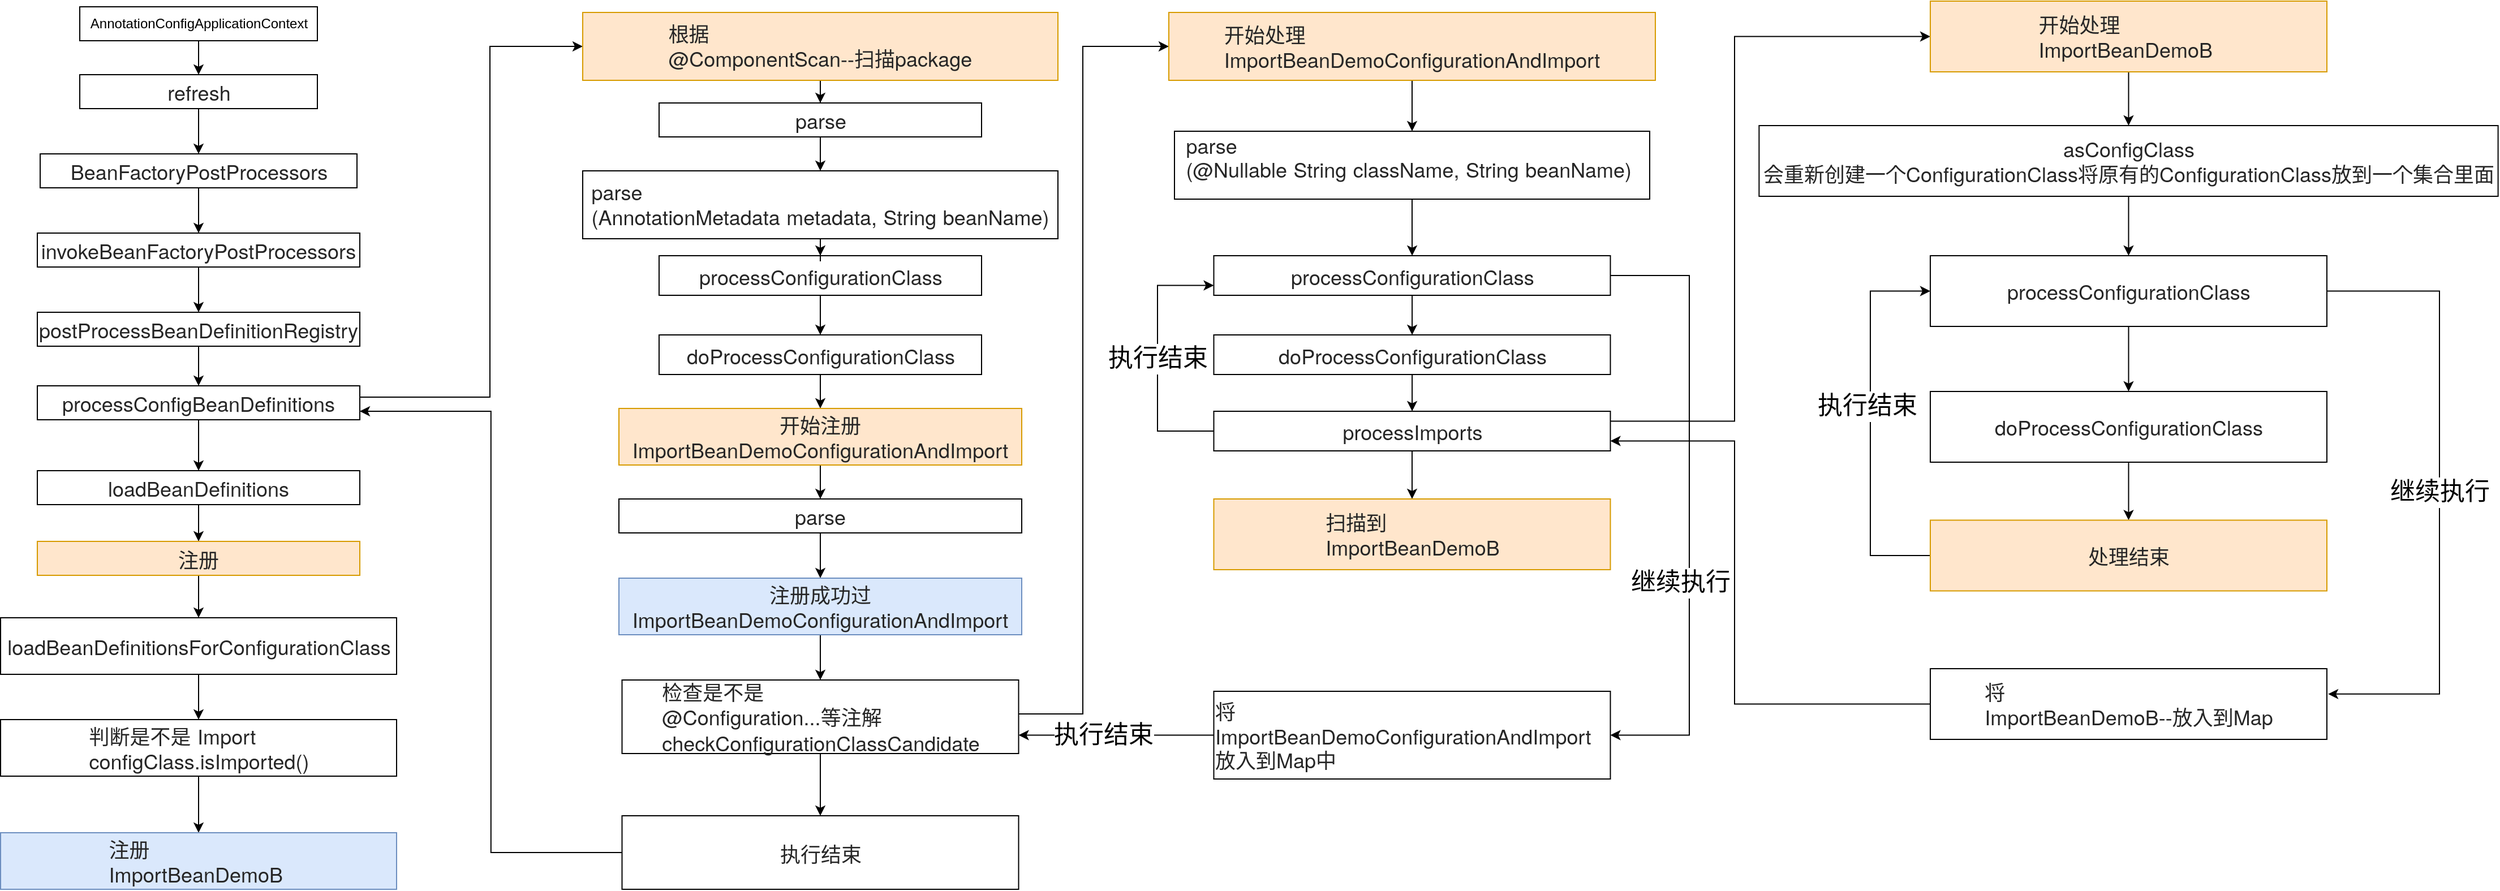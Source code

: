 <mxfile version="13.5.5" type="github" pages="2">
  <diagram id="NggRJDy6IgK9Gf41AUzY" name="第 1 页">
    <mxGraphModel dx="2249" dy="839" grid="1" gridSize="10" guides="1" tooltips="1" connect="1" arrows="1" fold="1" page="1" pageScale="1" pageWidth="827" pageHeight="1169" math="0" shadow="0">
      <root>
        <mxCell id="0" />
        <mxCell id="1" parent="0" />
        <mxCell id="mW9ziefm5mmp3Qnb1ubp-1" value="" style="edgeStyle=orthogonalEdgeStyle;rounded=0;orthogonalLoop=1;jettySize=auto;html=1;" edge="1" parent="1" source="mW9ziefm5mmp3Qnb1ubp-2" target="mW9ziefm5mmp3Qnb1ubp-4">
          <mxGeometry relative="1" as="geometry" />
        </mxCell>
        <mxCell id="mW9ziefm5mmp3Qnb1ubp-2" value="AnnotationConfigApplicationContext" style="rounded=0;whiteSpace=wrap;html=1;" vertex="1" parent="1">
          <mxGeometry x="-62.5" y="295" width="210" height="30" as="geometry" />
        </mxCell>
        <mxCell id="mW9ziefm5mmp3Qnb1ubp-3" value="" style="edgeStyle=orthogonalEdgeStyle;rounded=0;orthogonalLoop=1;jettySize=auto;html=1;" edge="1" parent="1" source="mW9ziefm5mmp3Qnb1ubp-4" target="mW9ziefm5mmp3Qnb1ubp-6">
          <mxGeometry relative="1" as="geometry" />
        </mxCell>
        <mxCell id="mW9ziefm5mmp3Qnb1ubp-4" value="&lt;span style=&quot;color: rgb(38 , 38 , 38) ; font-family: &amp;#34;source sans pro&amp;#34; , &amp;#34;helvetica neue&amp;#34; , &amp;#34;arial&amp;#34; , sans-serif ; font-size: 18px ; text-align: left ; word-spacing: 0.7px ; background-color: rgb(255 , 255 , 255)&quot;&gt;refresh&lt;/span&gt;" style="rounded=0;whiteSpace=wrap;html=1;" vertex="1" parent="1">
          <mxGeometry x="-62.5" y="355" width="210" height="30" as="geometry" />
        </mxCell>
        <mxCell id="mW9ziefm5mmp3Qnb1ubp-5" value="" style="edgeStyle=orthogonalEdgeStyle;rounded=0;orthogonalLoop=1;jettySize=auto;html=1;" edge="1" parent="1" source="mW9ziefm5mmp3Qnb1ubp-6" target="mW9ziefm5mmp3Qnb1ubp-8">
          <mxGeometry relative="1" as="geometry" />
        </mxCell>
        <mxCell id="mW9ziefm5mmp3Qnb1ubp-6" value="&lt;div style=&quot;text-align: left&quot;&gt;&lt;font color=&quot;#262626&quot; face=&quot;source sans pro, helvetica neue, arial, sans-serif&quot;&gt;&lt;span style=&quot;font-size: 18px ; word-spacing: 0.7px&quot;&gt;BeanFactoryPostProcessors&lt;/span&gt;&lt;/font&gt;&lt;br&gt;&lt;/div&gt;" style="rounded=0;whiteSpace=wrap;html=1;" vertex="1" parent="1">
          <mxGeometry x="-97.5" y="425" width="280" height="30" as="geometry" />
        </mxCell>
        <mxCell id="mW9ziefm5mmp3Qnb1ubp-7" value="" style="edgeStyle=orthogonalEdgeStyle;rounded=0;orthogonalLoop=1;jettySize=auto;html=1;" edge="1" parent="1" source="mW9ziefm5mmp3Qnb1ubp-8" target="mW9ziefm5mmp3Qnb1ubp-10">
          <mxGeometry relative="1" as="geometry" />
        </mxCell>
        <mxCell id="mW9ziefm5mmp3Qnb1ubp-8" value="&lt;div style=&quot;text-align: left&quot;&gt;&lt;font color=&quot;#262626&quot; face=&quot;source sans pro, helvetica neue, arial, sans-serif&quot;&gt;&lt;span style=&quot;font-size: 18px ; word-spacing: 0.7px&quot;&gt;invokeBeanFactoryPostProcessors&lt;/span&gt;&lt;/font&gt;&lt;br&gt;&lt;/div&gt;" style="rounded=0;whiteSpace=wrap;html=1;" vertex="1" parent="1">
          <mxGeometry x="-100" y="495" width="285" height="30" as="geometry" />
        </mxCell>
        <mxCell id="mW9ziefm5mmp3Qnb1ubp-9" value="" style="edgeStyle=orthogonalEdgeStyle;rounded=0;orthogonalLoop=1;jettySize=auto;html=1;" edge="1" parent="1" source="mW9ziefm5mmp3Qnb1ubp-10" target="mW9ziefm5mmp3Qnb1ubp-13">
          <mxGeometry relative="1" as="geometry" />
        </mxCell>
        <mxCell id="mW9ziefm5mmp3Qnb1ubp-10" value="&lt;div style=&quot;text-align: left&quot;&gt;&lt;font color=&quot;#262626&quot; face=&quot;source sans pro, helvetica neue, arial, sans-serif&quot;&gt;&lt;span style=&quot;font-size: 18px ; word-spacing: 0.7px&quot;&gt;postProcessBeanDefinitionRegistry&lt;/span&gt;&lt;/font&gt;&lt;br&gt;&lt;/div&gt;" style="rounded=0;whiteSpace=wrap;html=1;" vertex="1" parent="1">
          <mxGeometry x="-100" y="565" width="285" height="30" as="geometry" />
        </mxCell>
        <mxCell id="mW9ziefm5mmp3Qnb1ubp-11" style="edgeStyle=orthogonalEdgeStyle;rounded=0;orthogonalLoop=1;jettySize=auto;html=1;entryX=0;entryY=0.5;entryDx=0;entryDy=0;fontSize=22;exitX=1;exitY=0.25;exitDx=0;exitDy=0;" edge="1" parent="1" source="mW9ziefm5mmp3Qnb1ubp-13" target="mW9ziefm5mmp3Qnb1ubp-75">
          <mxGeometry relative="1" as="geometry">
            <Array as="points">
              <mxPoint x="185" y="640" />
              <mxPoint x="300" y="640" />
              <mxPoint x="300" y="330" />
            </Array>
            <mxPoint x="250" y="620" as="sourcePoint" />
          </mxGeometry>
        </mxCell>
        <mxCell id="mW9ziefm5mmp3Qnb1ubp-12" value="" style="edgeStyle=orthogonalEdgeStyle;rounded=0;orthogonalLoop=1;jettySize=auto;html=1;fontSize=22;" edge="1" parent="1" source="mW9ziefm5mmp3Qnb1ubp-13" target="mW9ziefm5mmp3Qnb1ubp-15">
          <mxGeometry relative="1" as="geometry" />
        </mxCell>
        <mxCell id="mW9ziefm5mmp3Qnb1ubp-13" value="&lt;div style=&quot;text-align: left&quot;&gt;&lt;font color=&quot;#262626&quot; face=&quot;source sans pro, helvetica neue, arial, sans-serif&quot;&gt;&lt;span style=&quot;font-size: 18px ; word-spacing: 0.7px&quot;&gt;processConfigBeanDefinitions&lt;/span&gt;&lt;/font&gt;&lt;br&gt;&lt;/div&gt;" style="rounded=0;whiteSpace=wrap;html=1;" vertex="1" parent="1">
          <mxGeometry x="-100" y="630" width="285" height="30" as="geometry" />
        </mxCell>
        <mxCell id="mW9ziefm5mmp3Qnb1ubp-14" value="" style="edgeStyle=orthogonalEdgeStyle;rounded=0;orthogonalLoop=1;jettySize=auto;html=1;fontSize=22;" edge="1" parent="1" source="mW9ziefm5mmp3Qnb1ubp-15" target="mW9ziefm5mmp3Qnb1ubp-17">
          <mxGeometry relative="1" as="geometry" />
        </mxCell>
        <mxCell id="mW9ziefm5mmp3Qnb1ubp-15" value="&lt;div style=&quot;text-align: left&quot;&gt;&lt;font color=&quot;#262626&quot; face=&quot;source sans pro, helvetica neue, arial, sans-serif&quot;&gt;&lt;span style=&quot;font-size: 18px ; word-spacing: 0.7px&quot;&gt;loadBeanDefinitions&lt;/span&gt;&lt;/font&gt;&lt;br&gt;&lt;/div&gt;" style="rounded=0;whiteSpace=wrap;html=1;" vertex="1" parent="1">
          <mxGeometry x="-100" y="705" width="285" height="30" as="geometry" />
        </mxCell>
        <mxCell id="mW9ziefm5mmp3Qnb1ubp-16" value="" style="edgeStyle=orthogonalEdgeStyle;rounded=0;orthogonalLoop=1;jettySize=auto;html=1;fontSize=22;" edge="1" parent="1" source="mW9ziefm5mmp3Qnb1ubp-17" target="mW9ziefm5mmp3Qnb1ubp-19">
          <mxGeometry relative="1" as="geometry" />
        </mxCell>
        <mxCell id="mW9ziefm5mmp3Qnb1ubp-17" value="&lt;div style=&quot;text-align: left&quot;&gt;&lt;font color=&quot;#262626&quot; face=&quot;source sans pro, helvetica neue, arial, sans-serif&quot;&gt;&lt;span style=&quot;font-size: 18px ; word-spacing: 0.7px&quot;&gt;注册&lt;/span&gt;&lt;/font&gt;&lt;/div&gt;" style="rounded=0;whiteSpace=wrap;html=1;fillColor=#ffe6cc;strokeColor=#d79b00;" vertex="1" parent="1">
          <mxGeometry x="-100" y="767.5" width="285" height="30" as="geometry" />
        </mxCell>
        <mxCell id="mW9ziefm5mmp3Qnb1ubp-18" value="" style="edgeStyle=orthogonalEdgeStyle;rounded=0;orthogonalLoop=1;jettySize=auto;html=1;fontSize=22;" edge="1" parent="1" source="mW9ziefm5mmp3Qnb1ubp-19" target="mW9ziefm5mmp3Qnb1ubp-21">
          <mxGeometry relative="1" as="geometry" />
        </mxCell>
        <mxCell id="mW9ziefm5mmp3Qnb1ubp-19" value="&lt;div style=&quot;text-align: left&quot;&gt;&lt;font color=&quot;#262626&quot; face=&quot;source sans pro, helvetica neue, arial, sans-serif&quot;&gt;&lt;span style=&quot;font-size: 18px ; word-spacing: 0.7px&quot;&gt;loadBeanDefinitionsForConfigurationClass&lt;/span&gt;&lt;/font&gt;&lt;br&gt;&lt;/div&gt;" style="rounded=0;whiteSpace=wrap;html=1;" vertex="1" parent="1">
          <mxGeometry x="-132.5" y="835" width="350" height="50" as="geometry" />
        </mxCell>
        <mxCell id="mW9ziefm5mmp3Qnb1ubp-20" value="" style="edgeStyle=orthogonalEdgeStyle;rounded=0;orthogonalLoop=1;jettySize=auto;html=1;fontSize=22;" edge="1" parent="1" source="mW9ziefm5mmp3Qnb1ubp-21" target="mW9ziefm5mmp3Qnb1ubp-22">
          <mxGeometry relative="1" as="geometry" />
        </mxCell>
        <mxCell id="mW9ziefm5mmp3Qnb1ubp-21" value="&lt;div style=&quot;text-align: left&quot;&gt;&lt;font color=&quot;#262626&quot; face=&quot;source sans pro, helvetica neue, arial, sans-serif&quot;&gt;&lt;span style=&quot;font-size: 18px ; word-spacing: 0.7px&quot;&gt;判断是不是 Import&lt;/span&gt;&lt;/font&gt;&lt;/div&gt;&lt;div style=&quot;text-align: left&quot;&gt;&lt;font color=&quot;#262626&quot; face=&quot;source sans pro, helvetica neue, arial, sans-serif&quot;&gt;&lt;span style=&quot;font-size: 18px ; word-spacing: 0.7px&quot;&gt;configClass.isImported()&lt;/span&gt;&lt;/font&gt;&lt;br&gt;&lt;/div&gt;" style="rounded=0;whiteSpace=wrap;html=1;" vertex="1" parent="1">
          <mxGeometry x="-132.5" y="925" width="350" height="50" as="geometry" />
        </mxCell>
        <mxCell id="mW9ziefm5mmp3Qnb1ubp-22" value="&lt;div style=&quot;text-align: left&quot;&gt;&lt;font color=&quot;#262626&quot; face=&quot;source sans pro, helvetica neue, arial, sans-serif&quot;&gt;&lt;span style=&quot;font-size: 18px ; word-spacing: 0.7px&quot;&gt;注册&lt;br&gt;&lt;/span&gt;&lt;/font&gt;&lt;span style=&quot;color: rgb(38 , 38 , 38) ; font-family: &amp;#34;source sans pro&amp;#34; , &amp;#34;helvetica neue&amp;#34; , &amp;#34;arial&amp;#34; , sans-serif ; font-size: 18px ; word-spacing: 0.7px&quot;&gt;ImportBeanDemoB&lt;/span&gt;&lt;font color=&quot;#262626&quot; face=&quot;source sans pro, helvetica neue, arial, sans-serif&quot;&gt;&lt;span style=&quot;font-size: 18px ; word-spacing: 0.7px&quot;&gt;&amp;nbsp;&lt;/span&gt;&lt;/font&gt;&lt;font color=&quot;#262626&quot; face=&quot;source sans pro, helvetica neue, arial, sans-serif&quot;&gt;&lt;span style=&quot;font-size: 18px ; word-spacing: 0.7px&quot;&gt;&lt;br&gt;&lt;/span&gt;&lt;/font&gt;&lt;/div&gt;" style="rounded=0;whiteSpace=wrap;html=1;fillColor=#dae8fc;strokeColor=#6c8ebf;" vertex="1" parent="1">
          <mxGeometry x="-132.5" y="1025" width="350" height="50" as="geometry" />
        </mxCell>
        <mxCell id="mW9ziefm5mmp3Qnb1ubp-23" style="edgeStyle=orthogonalEdgeStyle;rounded=0;orthogonalLoop=1;jettySize=auto;html=1;fontSize=22;" edge="1" parent="1" source="mW9ziefm5mmp3Qnb1ubp-24" target="mW9ziefm5mmp3Qnb1ubp-73">
          <mxGeometry relative="1" as="geometry" />
        </mxCell>
        <mxCell id="mW9ziefm5mmp3Qnb1ubp-24" value="&lt;div style=&quot;text-align: left&quot;&gt;&lt;font color=&quot;#262626&quot; face=&quot;source sans pro, helvetica neue, arial, sans-serif&quot;&gt;&lt;span style=&quot;font-size: 18px ; word-spacing: 0.7px&quot;&gt;parse&lt;/span&gt;&lt;/font&gt;&lt;br&gt;&lt;/div&gt;" style="rounded=0;whiteSpace=wrap;html=1;" vertex="1" parent="1">
          <mxGeometry x="449.5" y="380" width="285" height="30" as="geometry" />
        </mxCell>
        <mxCell id="mW9ziefm5mmp3Qnb1ubp-25" value="" style="edgeStyle=orthogonalEdgeStyle;rounded=0;orthogonalLoop=1;jettySize=auto;html=1;" edge="1" parent="1" source="mW9ziefm5mmp3Qnb1ubp-26" target="mW9ziefm5mmp3Qnb1ubp-28">
          <mxGeometry relative="1" as="geometry" />
        </mxCell>
        <mxCell id="mW9ziefm5mmp3Qnb1ubp-26" value="&lt;div style=&quot;text-align: left&quot;&gt;&lt;font color=&quot;#262626&quot; face=&quot;source sans pro, helvetica neue, arial, sans-serif&quot;&gt;&lt;span style=&quot;font-size: 18px ; word-spacing: 0.7px&quot;&gt;processConfigurationClass&lt;/span&gt;&lt;/font&gt;&lt;br&gt;&lt;/div&gt;" style="rounded=0;whiteSpace=wrap;html=1;" vertex="1" parent="1">
          <mxGeometry x="449.5" y="515" width="285" height="35" as="geometry" />
        </mxCell>
        <mxCell id="mW9ziefm5mmp3Qnb1ubp-27" style="edgeStyle=orthogonalEdgeStyle;rounded=0;orthogonalLoop=1;jettySize=auto;html=1;entryX=0.5;entryY=0;entryDx=0;entryDy=0;" edge="1" parent="1" source="mW9ziefm5mmp3Qnb1ubp-28" target="mW9ziefm5mmp3Qnb1ubp-30">
          <mxGeometry relative="1" as="geometry" />
        </mxCell>
        <mxCell id="mW9ziefm5mmp3Qnb1ubp-28" value="&lt;div style=&quot;text-align: left&quot;&gt;&lt;font color=&quot;#262626&quot; face=&quot;source sans pro, helvetica neue, arial, sans-serif&quot;&gt;&lt;span style=&quot;font-size: 18px ; word-spacing: 0.7px&quot;&gt;doProcessConfigurationClass&lt;/span&gt;&lt;/font&gt;&lt;br&gt;&lt;/div&gt;" style="rounded=0;whiteSpace=wrap;html=1;" vertex="1" parent="1">
          <mxGeometry x="449.5" y="585" width="285" height="35" as="geometry" />
        </mxCell>
        <mxCell id="mW9ziefm5mmp3Qnb1ubp-29" value="" style="edgeStyle=orthogonalEdgeStyle;rounded=0;orthogonalLoop=1;jettySize=auto;html=1;" edge="1" parent="1" source="mW9ziefm5mmp3Qnb1ubp-30" target="mW9ziefm5mmp3Qnb1ubp-32">
          <mxGeometry relative="1" as="geometry" />
        </mxCell>
        <mxCell id="mW9ziefm5mmp3Qnb1ubp-30" value="&lt;div&gt;&lt;font color=&quot;#262626&quot; face=&quot;source sans pro, helvetica neue, arial, sans-serif&quot;&gt;&lt;span style=&quot;font-size: 18px ; word-spacing: 0.7px&quot;&gt;开始注册&lt;/span&gt;&lt;br&gt;&lt;span style=&quot;font-size: 18px ; word-spacing: 0.7px&quot;&gt;ImportBeanDemoConfigurationAndImport&lt;/span&gt;&lt;br&gt;&lt;/font&gt;&lt;/div&gt;" style="rounded=0;whiteSpace=wrap;html=1;fillColor=#ffe6cc;strokeColor=#d79b00;align=center;" vertex="1" parent="1">
          <mxGeometry x="414" y="650" width="356" height="50" as="geometry" />
        </mxCell>
        <mxCell id="mW9ziefm5mmp3Qnb1ubp-31" value="" style="edgeStyle=orthogonalEdgeStyle;rounded=0;orthogonalLoop=1;jettySize=auto;html=1;" edge="1" parent="1" source="mW9ziefm5mmp3Qnb1ubp-32" target="mW9ziefm5mmp3Qnb1ubp-34">
          <mxGeometry relative="1" as="geometry" />
        </mxCell>
        <mxCell id="mW9ziefm5mmp3Qnb1ubp-32" value="&lt;div&gt;&lt;span style=&quot;font-size: 18px ; word-spacing: 0.7px ; color: rgb(38 , 38 , 38) ; font-family: &amp;#34;source sans pro&amp;#34; , &amp;#34;helvetica neue&amp;#34; , &amp;#34;arial&amp;#34; , sans-serif&quot;&gt;parse&lt;/span&gt;&lt;br&gt;&lt;/div&gt;" style="rounded=0;whiteSpace=wrap;html=1;align=center;" vertex="1" parent="1">
          <mxGeometry x="414" y="730" width="356" height="30" as="geometry" />
        </mxCell>
        <mxCell id="mW9ziefm5mmp3Qnb1ubp-33" value="" style="edgeStyle=orthogonalEdgeStyle;rounded=0;orthogonalLoop=1;jettySize=auto;html=1;entryX=0.5;entryY=0;entryDx=0;entryDy=0;" edge="1" parent="1" source="mW9ziefm5mmp3Qnb1ubp-34" target="mW9ziefm5mmp3Qnb1ubp-37">
          <mxGeometry relative="1" as="geometry">
            <mxPoint x="592" y="941" as="targetPoint" />
          </mxGeometry>
        </mxCell>
        <mxCell id="mW9ziefm5mmp3Qnb1ubp-34" value="&lt;div&gt;&lt;span style=&quot;font-size: 18px ; word-spacing: 0.7px ; color: rgb(38 , 38 , 38) ; font-family: &amp;#34;source sans pro&amp;#34; , &amp;#34;helvetica neue&amp;#34; , &amp;#34;arial&amp;#34; , sans-serif&quot;&gt;注册成功过&lt;/span&gt;&lt;span style=&quot;color: rgb(38 , 38 , 38) ; font-family: &amp;#34;source sans pro&amp;#34; , &amp;#34;helvetica neue&amp;#34; , &amp;#34;arial&amp;#34; , sans-serif ; font-size: 18px ; text-align: left ; word-spacing: 0.7px&quot;&gt;ImportBeanDemoConfigurationAndImport&lt;/span&gt;&lt;br&gt;&lt;/div&gt;" style="rounded=0;whiteSpace=wrap;html=1;align=center;fillColor=#dae8fc;strokeColor=#6c8ebf;" vertex="1" parent="1">
          <mxGeometry x="414" y="800" width="356" height="50" as="geometry" />
        </mxCell>
        <mxCell id="mW9ziefm5mmp3Qnb1ubp-35" style="edgeStyle=orthogonalEdgeStyle;rounded=0;orthogonalLoop=1;jettySize=auto;html=1;entryX=0;entryY=0.5;entryDx=0;entryDy=0;" edge="1" parent="1" source="mW9ziefm5mmp3Qnb1ubp-37" target="mW9ziefm5mmp3Qnb1ubp-43">
          <mxGeometry relative="1" as="geometry">
            <Array as="points">
              <mxPoint x="824" y="920" />
              <mxPoint x="824" y="330" />
            </Array>
          </mxGeometry>
        </mxCell>
        <mxCell id="mW9ziefm5mmp3Qnb1ubp-36" value="" style="edgeStyle=orthogonalEdgeStyle;rounded=0;orthogonalLoop=1;jettySize=auto;html=1;fontSize=22;" edge="1" parent="1" source="mW9ziefm5mmp3Qnb1ubp-37" target="mW9ziefm5mmp3Qnb1ubp-39">
          <mxGeometry relative="1" as="geometry" />
        </mxCell>
        <mxCell id="mW9ziefm5mmp3Qnb1ubp-37" value="&lt;div style=&quot;text-align: left&quot;&gt;&lt;div&gt;&lt;font color=&quot;#262626&quot; face=&quot;source sans pro, helvetica neue, arial, sans-serif&quot;&gt;&lt;span style=&quot;font-size: 18px ; word-spacing: 0.7px&quot;&gt;检查是不是&lt;/span&gt;&lt;/font&gt;&lt;/div&gt;&lt;div&gt;&lt;span style=&quot;font-size: 18px ; word-spacing: 0.7px&quot;&gt;&lt;font color=&quot;#262626&quot; face=&quot;source sans pro, helvetica neue, arial, sans-serif&quot;&gt;@Configuration...等注解&lt;/font&gt;&lt;/span&gt;&lt;/div&gt;&lt;/div&gt;&lt;div style=&quot;text-align: left&quot;&gt;&lt;font color=&quot;#262626&quot; face=&quot;source sans pro, helvetica neue, arial, sans-serif&quot;&gt;&lt;span style=&quot;font-size: 18px ; word-spacing: 0.7px&quot;&gt;checkConfigurationClassCandidate&lt;/span&gt;&lt;/font&gt;&lt;/div&gt;" style="rounded=0;whiteSpace=wrap;html=1;" vertex="1" parent="1">
          <mxGeometry x="416.75" y="890" width="350.5" height="65" as="geometry" />
        </mxCell>
        <mxCell id="mW9ziefm5mmp3Qnb1ubp-38" style="edgeStyle=orthogonalEdgeStyle;rounded=0;orthogonalLoop=1;jettySize=auto;html=1;entryX=1;entryY=0.75;entryDx=0;entryDy=0;fontSize=22;" edge="1" parent="1" source="mW9ziefm5mmp3Qnb1ubp-39" target="mW9ziefm5mmp3Qnb1ubp-13">
          <mxGeometry relative="1" as="geometry" />
        </mxCell>
        <mxCell id="mW9ziefm5mmp3Qnb1ubp-39" value="&lt;div style=&quot;text-align: left&quot;&gt;&lt;font color=&quot;#262626&quot; face=&quot;source sans pro, helvetica neue, arial, sans-serif&quot;&gt;&lt;span style=&quot;font-size: 18px ; word-spacing: 0.7px&quot;&gt;执行结束&lt;/span&gt;&lt;/font&gt;&lt;/div&gt;" style="rounded=0;whiteSpace=wrap;html=1;" vertex="1" parent="1">
          <mxGeometry x="416.75" y="1010" width="350.5" height="65" as="geometry" />
        </mxCell>
        <mxCell id="mW9ziefm5mmp3Qnb1ubp-40" value="" style="edgeStyle=orthogonalEdgeStyle;rounded=0;orthogonalLoop=1;jettySize=auto;html=1;" edge="1" parent="1" source="mW9ziefm5mmp3Qnb1ubp-41" target="mW9ziefm5mmp3Qnb1ubp-46">
          <mxGeometry relative="1" as="geometry" />
        </mxCell>
        <mxCell id="mW9ziefm5mmp3Qnb1ubp-41" value="&lt;div style=&quot;text-align: left&quot;&gt;&lt;font color=&quot;#262626&quot; face=&quot;source sans pro, helvetica neue, arial, sans-serif&quot;&gt;&lt;span style=&quot;font-size: 18px ; word-spacing: 0.7px&quot;&gt;parse&lt;br&gt;(@Nullable String className, String beanName)&amp;nbsp;&lt;/span&gt;&lt;br&gt;&lt;/font&gt;&lt;br&gt;&lt;/div&gt;" style="rounded=0;whiteSpace=wrap;html=1;rotation=0;" vertex="1" parent="1">
          <mxGeometry x="905" y="405" width="420" height="60" as="geometry" />
        </mxCell>
        <mxCell id="mW9ziefm5mmp3Qnb1ubp-42" style="edgeStyle=orthogonalEdgeStyle;rounded=0;orthogonalLoop=1;jettySize=auto;html=1;" edge="1" parent="1" source="mW9ziefm5mmp3Qnb1ubp-43" target="mW9ziefm5mmp3Qnb1ubp-41">
          <mxGeometry relative="1" as="geometry" />
        </mxCell>
        <mxCell id="mW9ziefm5mmp3Qnb1ubp-43" value="&lt;div style=&quot;text-align: left&quot;&gt;&lt;span style=&quot;color: rgb(38 , 38 , 38) ; font-family: &amp;#34;source sans pro&amp;#34; , &amp;#34;helvetica neue&amp;#34; , &amp;#34;arial&amp;#34; , sans-serif ; font-size: 18px ; word-spacing: 0.7px&quot;&gt;开始处理&lt;/span&gt;&lt;br style=&quot;color: rgb(38 , 38 , 38) ; font-family: &amp;#34;source sans pro&amp;#34; , &amp;#34;helvetica neue&amp;#34; , &amp;#34;arial&amp;#34; , sans-serif&quot;&gt;&lt;span style=&quot;color: rgb(38 , 38 , 38) ; font-family: &amp;#34;source sans pro&amp;#34; , &amp;#34;helvetica neue&amp;#34; , &amp;#34;arial&amp;#34; , sans-serif ; font-size: 18px ; word-spacing: 0.7px&quot;&gt;ImportBeanDemoConfigurationAndImport&lt;/span&gt;&lt;br&gt;&lt;/div&gt;" style="rounded=0;whiteSpace=wrap;html=1;fillColor=#ffe6cc;strokeColor=#d79b00;" vertex="1" parent="1">
          <mxGeometry x="900" y="300" width="430" height="60" as="geometry" />
        </mxCell>
        <mxCell id="mW9ziefm5mmp3Qnb1ubp-44" value="" style="edgeStyle=orthogonalEdgeStyle;rounded=0;orthogonalLoop=1;jettySize=auto;html=1;" edge="1" parent="1" source="mW9ziefm5mmp3Qnb1ubp-46" target="mW9ziefm5mmp3Qnb1ubp-48">
          <mxGeometry relative="1" as="geometry" />
        </mxCell>
        <mxCell id="mW9ziefm5mmp3Qnb1ubp-45" style="edgeStyle=orthogonalEdgeStyle;rounded=0;orthogonalLoop=1;jettySize=auto;html=1;entryX=1;entryY=0.5;entryDx=0;entryDy=0;fontSize=22;" edge="1" parent="1" source="mW9ziefm5mmp3Qnb1ubp-46" target="mW9ziefm5mmp3Qnb1ubp-58">
          <mxGeometry relative="1" as="geometry">
            <Array as="points">
              <mxPoint x="1360" y="533" />
              <mxPoint x="1360" y="939" />
            </Array>
          </mxGeometry>
        </mxCell>
        <mxCell id="mW9ziefm5mmp3Qnb1ubp-46" value="&lt;div style=&quot;text-align: left&quot;&gt;&lt;font color=&quot;#262626&quot; face=&quot;source sans pro, helvetica neue, arial, sans-serif&quot;&gt;&lt;span style=&quot;font-size: 18px ; word-spacing: 0.7px&quot;&gt;processConfigurationClass&lt;/span&gt;&lt;/font&gt;&lt;br&gt;&lt;/div&gt;" style="rounded=0;whiteSpace=wrap;html=1;" vertex="1" parent="1">
          <mxGeometry x="939.75" y="515" width="350.5" height="35" as="geometry" />
        </mxCell>
        <mxCell id="mW9ziefm5mmp3Qnb1ubp-47" value="" style="edgeStyle=orthogonalEdgeStyle;rounded=0;orthogonalLoop=1;jettySize=auto;html=1;" edge="1" parent="1" source="mW9ziefm5mmp3Qnb1ubp-48" target="mW9ziefm5mmp3Qnb1ubp-51">
          <mxGeometry relative="1" as="geometry" />
        </mxCell>
        <mxCell id="mW9ziefm5mmp3Qnb1ubp-48" value="&lt;div style=&quot;text-align: left&quot;&gt;&lt;font color=&quot;#262626&quot; face=&quot;source sans pro, helvetica neue, arial, sans-serif&quot;&gt;&lt;span style=&quot;font-size: 18px ; word-spacing: 0.7px&quot;&gt;doProcessConfigurationClass&lt;/span&gt;&lt;/font&gt;&lt;br&gt;&lt;/div&gt;" style="rounded=0;whiteSpace=wrap;html=1;" vertex="1" parent="1">
          <mxGeometry x="939.75" y="585" width="350.5" height="35" as="geometry" />
        </mxCell>
        <mxCell id="mW9ziefm5mmp3Qnb1ubp-49" value="" style="edgeStyle=orthogonalEdgeStyle;rounded=0;orthogonalLoop=1;jettySize=auto;html=1;" edge="1" parent="1" source="mW9ziefm5mmp3Qnb1ubp-51" target="mW9ziefm5mmp3Qnb1ubp-55">
          <mxGeometry relative="1" as="geometry" />
        </mxCell>
        <mxCell id="mW9ziefm5mmp3Qnb1ubp-50" value="执行结束" style="edgeStyle=orthogonalEdgeStyle;rounded=0;orthogonalLoop=1;jettySize=auto;html=1;entryX=0;entryY=0.75;entryDx=0;entryDy=0;fontSize=22;" edge="1" parent="1" source="mW9ziefm5mmp3Qnb1ubp-51" target="mW9ziefm5mmp3Qnb1ubp-46">
          <mxGeometry relative="1" as="geometry">
            <Array as="points">
              <mxPoint x="890" y="670" />
              <mxPoint x="890" y="541" />
            </Array>
          </mxGeometry>
        </mxCell>
        <mxCell id="mW9ziefm5mmp3Qnb1ubp-51" value="&lt;div style=&quot;text-align: left&quot;&gt;&lt;font color=&quot;#262626&quot; face=&quot;source sans pro, helvetica neue, arial, sans-serif&quot;&gt;&lt;span style=&quot;font-size: 18px ; word-spacing: 0.7px&quot;&gt;processImports&lt;/span&gt;&lt;/font&gt;&lt;br&gt;&lt;/div&gt;" style="rounded=0;whiteSpace=wrap;html=1;" vertex="1" parent="1">
          <mxGeometry x="939.75" y="652.5" width="350.5" height="35" as="geometry" />
        </mxCell>
        <mxCell id="mW9ziefm5mmp3Qnb1ubp-52" style="edgeStyle=orthogonalEdgeStyle;rounded=0;orthogonalLoop=1;jettySize=auto;html=1;" edge="1" parent="1" source="mW9ziefm5mmp3Qnb1ubp-53" target="mW9ziefm5mmp3Qnb1ubp-63">
          <mxGeometry relative="1" as="geometry" />
        </mxCell>
        <mxCell id="mW9ziefm5mmp3Qnb1ubp-53" value="&lt;div style=&quot;&quot;&gt;&lt;font color=&quot;#262626&quot; face=&quot;source sans pro, helvetica neue, arial, sans-serif&quot;&gt;&lt;span style=&quot;font-size: 18px ; word-spacing: 0.7px&quot;&gt;asConfigClass&lt;br&gt;&lt;/span&gt;&lt;/font&gt;&lt;span style=&quot;color: rgb(38 , 38 , 38) ; font-family: &amp;quot;source sans pro&amp;quot; , &amp;quot;helvetica neue&amp;quot; , &amp;quot;arial&amp;quot; , sans-serif ; font-size: 18px ; word-spacing: 0.7px&quot;&gt;会重新创建一个ConfigurationClass将原有的&lt;/span&gt;&lt;span style=&quot;color: rgb(38 , 38 , 38) ; font-family: &amp;quot;source sans pro&amp;quot; , &amp;quot;helvetica neue&amp;quot; , &amp;quot;arial&amp;quot; , sans-serif ; font-size: 18px ; word-spacing: 0.7px&quot;&gt;ConfigurationClass放到一个集合里面&lt;/span&gt;&lt;/div&gt;" style="rounded=0;whiteSpace=wrap;html=1;align=center;" vertex="1" parent="1">
          <mxGeometry x="1421.68" y="400" width="653.13" height="62.5" as="geometry" />
        </mxCell>
        <mxCell id="mW9ziefm5mmp3Qnb1ubp-54" value="" style="edgeStyle=orthogonalEdgeStyle;rounded=0;orthogonalLoop=1;jettySize=auto;html=1;entryX=0;entryY=0.5;entryDx=0;entryDy=0;exitX=1;exitY=0.25;exitDx=0;exitDy=0;" edge="1" parent="1" source="mW9ziefm5mmp3Qnb1ubp-51" target="mW9ziefm5mmp3Qnb1ubp-60">
          <mxGeometry relative="1" as="geometry">
            <Array as="points">
              <mxPoint x="1400" y="661" />
              <mxPoint x="1400" y="321" />
            </Array>
          </mxGeometry>
        </mxCell>
        <mxCell id="mW9ziefm5mmp3Qnb1ubp-55" value="&lt;div style=&quot;text-align: left&quot;&gt;&lt;font color=&quot;#262626&quot; face=&quot;source sans pro, helvetica neue, arial, sans-serif&quot;&gt;&lt;span style=&quot;font-size: 18px ; word-spacing: 0.7px&quot;&gt;扫描到&lt;/span&gt;&lt;/font&gt;&lt;/div&gt;&lt;div style=&quot;text-align: left&quot;&gt;&lt;font color=&quot;#262626&quot; face=&quot;source sans pro, helvetica neue, arial, sans-serif&quot;&gt;&lt;span style=&quot;font-size: 18px ; word-spacing: 0.7px&quot;&gt;ImportBeanDemoB&lt;/span&gt;&lt;/font&gt;&lt;br&gt;&lt;/div&gt;" style="rounded=0;whiteSpace=wrap;html=1;fillColor=#ffe6cc;strokeColor=#d79b00;" vertex="1" parent="1">
          <mxGeometry x="939.75" y="730" width="350.5" height="62.5" as="geometry" />
        </mxCell>
        <mxCell id="mW9ziefm5mmp3Qnb1ubp-56" style="edgeStyle=orthogonalEdgeStyle;rounded=0;orthogonalLoop=1;jettySize=auto;html=1;entryX=1;entryY=0.75;entryDx=0;entryDy=0;" edge="1" parent="1" source="mW9ziefm5mmp3Qnb1ubp-58" target="mW9ziefm5mmp3Qnb1ubp-37">
          <mxGeometry relative="1" as="geometry" />
        </mxCell>
        <mxCell id="mW9ziefm5mmp3Qnb1ubp-57" value="执行结束" style="edgeLabel;html=1;align=center;verticalAlign=middle;resizable=0;points=[];fontSize=22;" vertex="1" connectable="0" parent="mW9ziefm5mmp3Qnb1ubp-56">
          <mxGeometry x="0.138" relative="1" as="geometry">
            <mxPoint as="offset" />
          </mxGeometry>
        </mxCell>
        <mxCell id="mW9ziefm5mmp3Qnb1ubp-58" value="&lt;div style=&quot;text-align: left&quot;&gt;&lt;font color=&quot;#262626&quot; face=&quot;source sans pro, helvetica neue, arial, sans-serif&quot;&gt;&lt;span style=&quot;font-size: 18px ; word-spacing: 0.7px&quot;&gt;将&lt;/span&gt;&lt;br&gt;&lt;span style=&quot;font-size: 18px ; word-spacing: 0.7px&quot;&gt;ImportBeanDemoConfigurationAndImport放入到Map中&lt;/span&gt;&lt;br&gt;&lt;/font&gt;&lt;/div&gt;" style="rounded=0;whiteSpace=wrap;html=1;" vertex="1" parent="1">
          <mxGeometry x="939.75" y="900" width="350.5" height="77.5" as="geometry" />
        </mxCell>
        <mxCell id="mW9ziefm5mmp3Qnb1ubp-59" style="edgeStyle=orthogonalEdgeStyle;rounded=0;orthogonalLoop=1;jettySize=auto;html=1;entryX=0.5;entryY=0;entryDx=0;entryDy=0;" edge="1" parent="1" source="mW9ziefm5mmp3Qnb1ubp-60" target="mW9ziefm5mmp3Qnb1ubp-53">
          <mxGeometry relative="1" as="geometry">
            <mxPoint x="1748.294" y="417.5" as="targetPoint" />
          </mxGeometry>
        </mxCell>
        <mxCell id="mW9ziefm5mmp3Qnb1ubp-60" value="&lt;div style=&quot;text-align: left&quot;&gt;&lt;font color=&quot;#262626&quot; face=&quot;source sans pro, helvetica neue, arial, sans-serif&quot;&gt;&lt;span style=&quot;font-size: 18px ; word-spacing: 0.7px&quot;&gt;开始处理&lt;br&gt;&lt;/span&gt;&lt;/font&gt;&lt;span style=&quot;color: rgb(38 , 38 , 38) ; font-family: &amp;#34;source sans pro&amp;#34; , &amp;#34;helvetica neue&amp;#34; , &amp;#34;arial&amp;#34; , sans-serif ; font-size: 18px ; word-spacing: 0.7px&quot;&gt;ImportBeanDemoB&lt;/span&gt;&lt;font color=&quot;#262626&quot; face=&quot;source sans pro, helvetica neue, arial, sans-serif&quot;&gt;&lt;span style=&quot;font-size: 18px ; word-spacing: 0.7px&quot;&gt;&amp;nbsp;&lt;/span&gt;&lt;/font&gt;&lt;/div&gt;" style="rounded=0;whiteSpace=wrap;html=1;fillColor=#ffe6cc;strokeColor=#d79b00;" vertex="1" parent="1">
          <mxGeometry x="1573.01" y="290" width="350.5" height="62.5" as="geometry" />
        </mxCell>
        <mxCell id="mW9ziefm5mmp3Qnb1ubp-61" value="" style="edgeStyle=orthogonalEdgeStyle;rounded=0;orthogonalLoop=1;jettySize=auto;html=1;" edge="1" parent="1" source="mW9ziefm5mmp3Qnb1ubp-63" target="mW9ziefm5mmp3Qnb1ubp-65">
          <mxGeometry relative="1" as="geometry" />
        </mxCell>
        <mxCell id="mW9ziefm5mmp3Qnb1ubp-62" value="继续执行" style="edgeStyle=orthogonalEdgeStyle;rounded=0;orthogonalLoop=1;jettySize=auto;html=1;entryX=1.003;entryY=0.359;entryDx=0;entryDy=0;entryPerimeter=0;fontSize=22;" edge="1" parent="1" source="mW9ziefm5mmp3Qnb1ubp-63" target="mW9ziefm5mmp3Qnb1ubp-71">
          <mxGeometry relative="1" as="geometry">
            <mxPoint x="2013" y="905" as="targetPoint" />
            <Array as="points">
              <mxPoint x="2023" y="546" />
              <mxPoint x="2023" y="902" />
            </Array>
          </mxGeometry>
        </mxCell>
        <mxCell id="mW9ziefm5mmp3Qnb1ubp-63" value="&lt;div style=&quot;text-align: left&quot;&gt;&lt;font color=&quot;#262626&quot; face=&quot;source sans pro, helvetica neue, arial, sans-serif&quot;&gt;&lt;span style=&quot;font-size: 18px ; word-spacing: 0.7px&quot;&gt;processConfigurationClass&lt;/span&gt;&lt;/font&gt;&lt;br&gt;&lt;/div&gt;" style="rounded=0;whiteSpace=wrap;html=1;" vertex="1" parent="1">
          <mxGeometry x="1573" y="515" width="350.5" height="62.5" as="geometry" />
        </mxCell>
        <mxCell id="mW9ziefm5mmp3Qnb1ubp-64" value="" style="edgeStyle=orthogonalEdgeStyle;rounded=0;orthogonalLoop=1;jettySize=auto;html=1;" edge="1" parent="1" source="mW9ziefm5mmp3Qnb1ubp-65" target="mW9ziefm5mmp3Qnb1ubp-68">
          <mxGeometry relative="1" as="geometry" />
        </mxCell>
        <mxCell id="mW9ziefm5mmp3Qnb1ubp-65" value="&lt;div style=&quot;text-align: left&quot;&gt;&lt;font color=&quot;#262626&quot; face=&quot;source sans pro, helvetica neue, arial, sans-serif&quot;&gt;&lt;span style=&quot;font-size: 18px ; word-spacing: 0.7px&quot;&gt;doProcessConfigurationClass&lt;/span&gt;&lt;/font&gt;&lt;br&gt;&lt;/div&gt;" style="rounded=0;whiteSpace=wrap;html=1;" vertex="1" parent="1">
          <mxGeometry x="1573" y="635" width="350.5" height="62.5" as="geometry" />
        </mxCell>
        <mxCell id="mW9ziefm5mmp3Qnb1ubp-66" style="edgeStyle=orthogonalEdgeStyle;rounded=0;orthogonalLoop=1;jettySize=auto;html=1;entryX=0;entryY=0.5;entryDx=0;entryDy=0;fontSize=22;" edge="1" parent="1" source="mW9ziefm5mmp3Qnb1ubp-68" target="mW9ziefm5mmp3Qnb1ubp-63">
          <mxGeometry relative="1" as="geometry">
            <Array as="points">
              <mxPoint x="1520" y="780" />
              <mxPoint x="1520" y="546" />
            </Array>
          </mxGeometry>
        </mxCell>
        <mxCell id="mW9ziefm5mmp3Qnb1ubp-67" value="执行结束" style="edgeLabel;html=1;align=center;verticalAlign=middle;resizable=0;points=[];fontSize=22;" vertex="1" connectable="0" parent="mW9ziefm5mmp3Qnb1ubp-66">
          <mxGeometry x="0.088" y="3" relative="1" as="geometry">
            <mxPoint as="offset" />
          </mxGeometry>
        </mxCell>
        <mxCell id="mW9ziefm5mmp3Qnb1ubp-68" value="&lt;div style=&quot;text-align: left&quot;&gt;&lt;font color=&quot;#262626&quot; face=&quot;source sans pro, helvetica neue, arial, sans-serif&quot;&gt;&lt;span style=&quot;font-size: 18px ; word-spacing: 0.7px&quot;&gt;处理结束&lt;/span&gt;&lt;/font&gt;&lt;/div&gt;" style="rounded=0;whiteSpace=wrap;html=1;fillColor=#ffe6cc;strokeColor=#d79b00;" vertex="1" parent="1">
          <mxGeometry x="1573" y="748.75" width="350.5" height="62.5" as="geometry" />
        </mxCell>
        <mxCell id="mW9ziefm5mmp3Qnb1ubp-69" style="edgeStyle=orthogonalEdgeStyle;rounded=0;orthogonalLoop=1;jettySize=auto;html=1;entryX=1;entryY=0.75;entryDx=0;entryDy=0;" edge="1" parent="1" source="mW9ziefm5mmp3Qnb1ubp-71" target="mW9ziefm5mmp3Qnb1ubp-51">
          <mxGeometry relative="1" as="geometry">
            <Array as="points">
              <mxPoint x="1400" y="911" />
              <mxPoint x="1400" y="679" />
            </Array>
          </mxGeometry>
        </mxCell>
        <mxCell id="mW9ziefm5mmp3Qnb1ubp-70" value="继续执行" style="edgeLabel;html=1;align=center;verticalAlign=middle;resizable=0;points=[];fontSize=22;" vertex="1" connectable="0" parent="mW9ziefm5mmp3Qnb1ubp-69">
          <mxGeometry x="-0.354" y="-54" relative="1" as="geometry">
            <mxPoint x="-55" y="-54" as="offset" />
          </mxGeometry>
        </mxCell>
        <mxCell id="mW9ziefm5mmp3Qnb1ubp-71" value="&lt;div style=&quot;text-align: left&quot;&gt;&lt;font color=&quot;#262626&quot; face=&quot;source sans pro, helvetica neue, arial, sans-serif&quot;&gt;&lt;span style=&quot;font-size: 18px ; word-spacing: 0.7px&quot;&gt;将&lt;/span&gt;&lt;/font&gt;&lt;/div&gt;&lt;span style=&quot;text-align: left ; color: rgb(38 , 38 , 38) ; font-family: &amp;#34;source sans pro&amp;#34; , &amp;#34;helvetica neue&amp;#34; , &amp;#34;arial&amp;#34; , sans-serif ; font-size: 18px ; word-spacing: 0.7px&quot;&gt;ImportBeanDemoB--放入到Map&lt;/span&gt;" style="rounded=0;whiteSpace=wrap;html=1;" vertex="1" parent="1">
          <mxGeometry x="1573" y="880" width="350.5" height="62.5" as="geometry" />
        </mxCell>
        <mxCell id="mW9ziefm5mmp3Qnb1ubp-72" style="edgeStyle=orthogonalEdgeStyle;rounded=0;orthogonalLoop=1;jettySize=auto;html=1;" edge="1" parent="1" source="mW9ziefm5mmp3Qnb1ubp-73" target="mW9ziefm5mmp3Qnb1ubp-26">
          <mxGeometry relative="1" as="geometry" />
        </mxCell>
        <mxCell id="mW9ziefm5mmp3Qnb1ubp-73" value="&lt;div style=&quot;text-align: left&quot;&gt;&lt;font color=&quot;#262626&quot; face=&quot;source sans pro, helvetica neue, arial, sans-serif&quot;&gt;&lt;span style=&quot;font-size: 18px ; word-spacing: 0.7px&quot;&gt;parse&lt;/span&gt;&lt;/font&gt;&lt;br&gt;&lt;/div&gt;&lt;div style=&quot;text-align: left&quot;&gt;&lt;span style=&quot;font-size: 18px ; word-spacing: 0.7px&quot;&gt;&lt;font color=&quot;#262626&quot; face=&quot;source sans pro, helvetica neue, arial, sans-serif&quot;&gt;(AnnotationMetadata metadata, String beanName)&lt;/font&gt;&lt;/span&gt;&lt;/div&gt;" style="rounded=0;whiteSpace=wrap;html=1;" vertex="1" parent="1">
          <mxGeometry x="382" y="440" width="420" height="60" as="geometry" />
        </mxCell>
        <mxCell id="mW9ziefm5mmp3Qnb1ubp-74" style="edgeStyle=orthogonalEdgeStyle;rounded=0;orthogonalLoop=1;jettySize=auto;html=1;fontSize=22;" edge="1" parent="1" source="mW9ziefm5mmp3Qnb1ubp-75" target="mW9ziefm5mmp3Qnb1ubp-24">
          <mxGeometry relative="1" as="geometry" />
        </mxCell>
        <mxCell id="mW9ziefm5mmp3Qnb1ubp-75" value="&lt;div style=&quot;text-align: left&quot;&gt;&lt;div&gt;&lt;font color=&quot;#262626&quot; face=&quot;source sans pro, helvetica neue, arial, sans-serif&quot;&gt;&lt;span style=&quot;font-size: 18px ; word-spacing: 0.7px&quot;&gt;根据&lt;/span&gt;&lt;/font&gt;&lt;/div&gt;&lt;div&gt;&lt;span style=&quot;font-size: 18px ; word-spacing: 0.7px&quot;&gt;&lt;font color=&quot;#262626&quot; face=&quot;source sans pro, helvetica neue, arial, sans-serif&quot;&gt;@ComponentScan--扫描package&lt;/font&gt;&lt;/span&gt;&lt;/div&gt;&lt;/div&gt;" style="rounded=0;whiteSpace=wrap;html=1;fillColor=#ffe6cc;strokeColor=#d79b00;" vertex="1" parent="1">
          <mxGeometry x="382" y="300" width="420" height="60" as="geometry" />
        </mxCell>
      </root>
    </mxGraphModel>
  </diagram>
  <diagram name="? 2 ?" id="L3luHccot3b2Dagwb8rX">
    <mxGraphModel dx="1840" dy="814" grid="1" gridSize="10" guides="1" tooltips="1" connect="1" arrows="1" fold="1" page="1" pageScale="1" pageWidth="827" pageHeight="1169" math="0" shadow="0">
      
      <root>
        
        <mxCell id="oN-eMwP230itYvGGn6dl-0" />
        
        <mxCell id="oN-eMwP230itYvGGn6dl-1" parent="oN-eMwP230itYvGGn6dl-0" />
        
      </root>
      
    </mxGraphModel>
  </diagram>
</mxfile>
